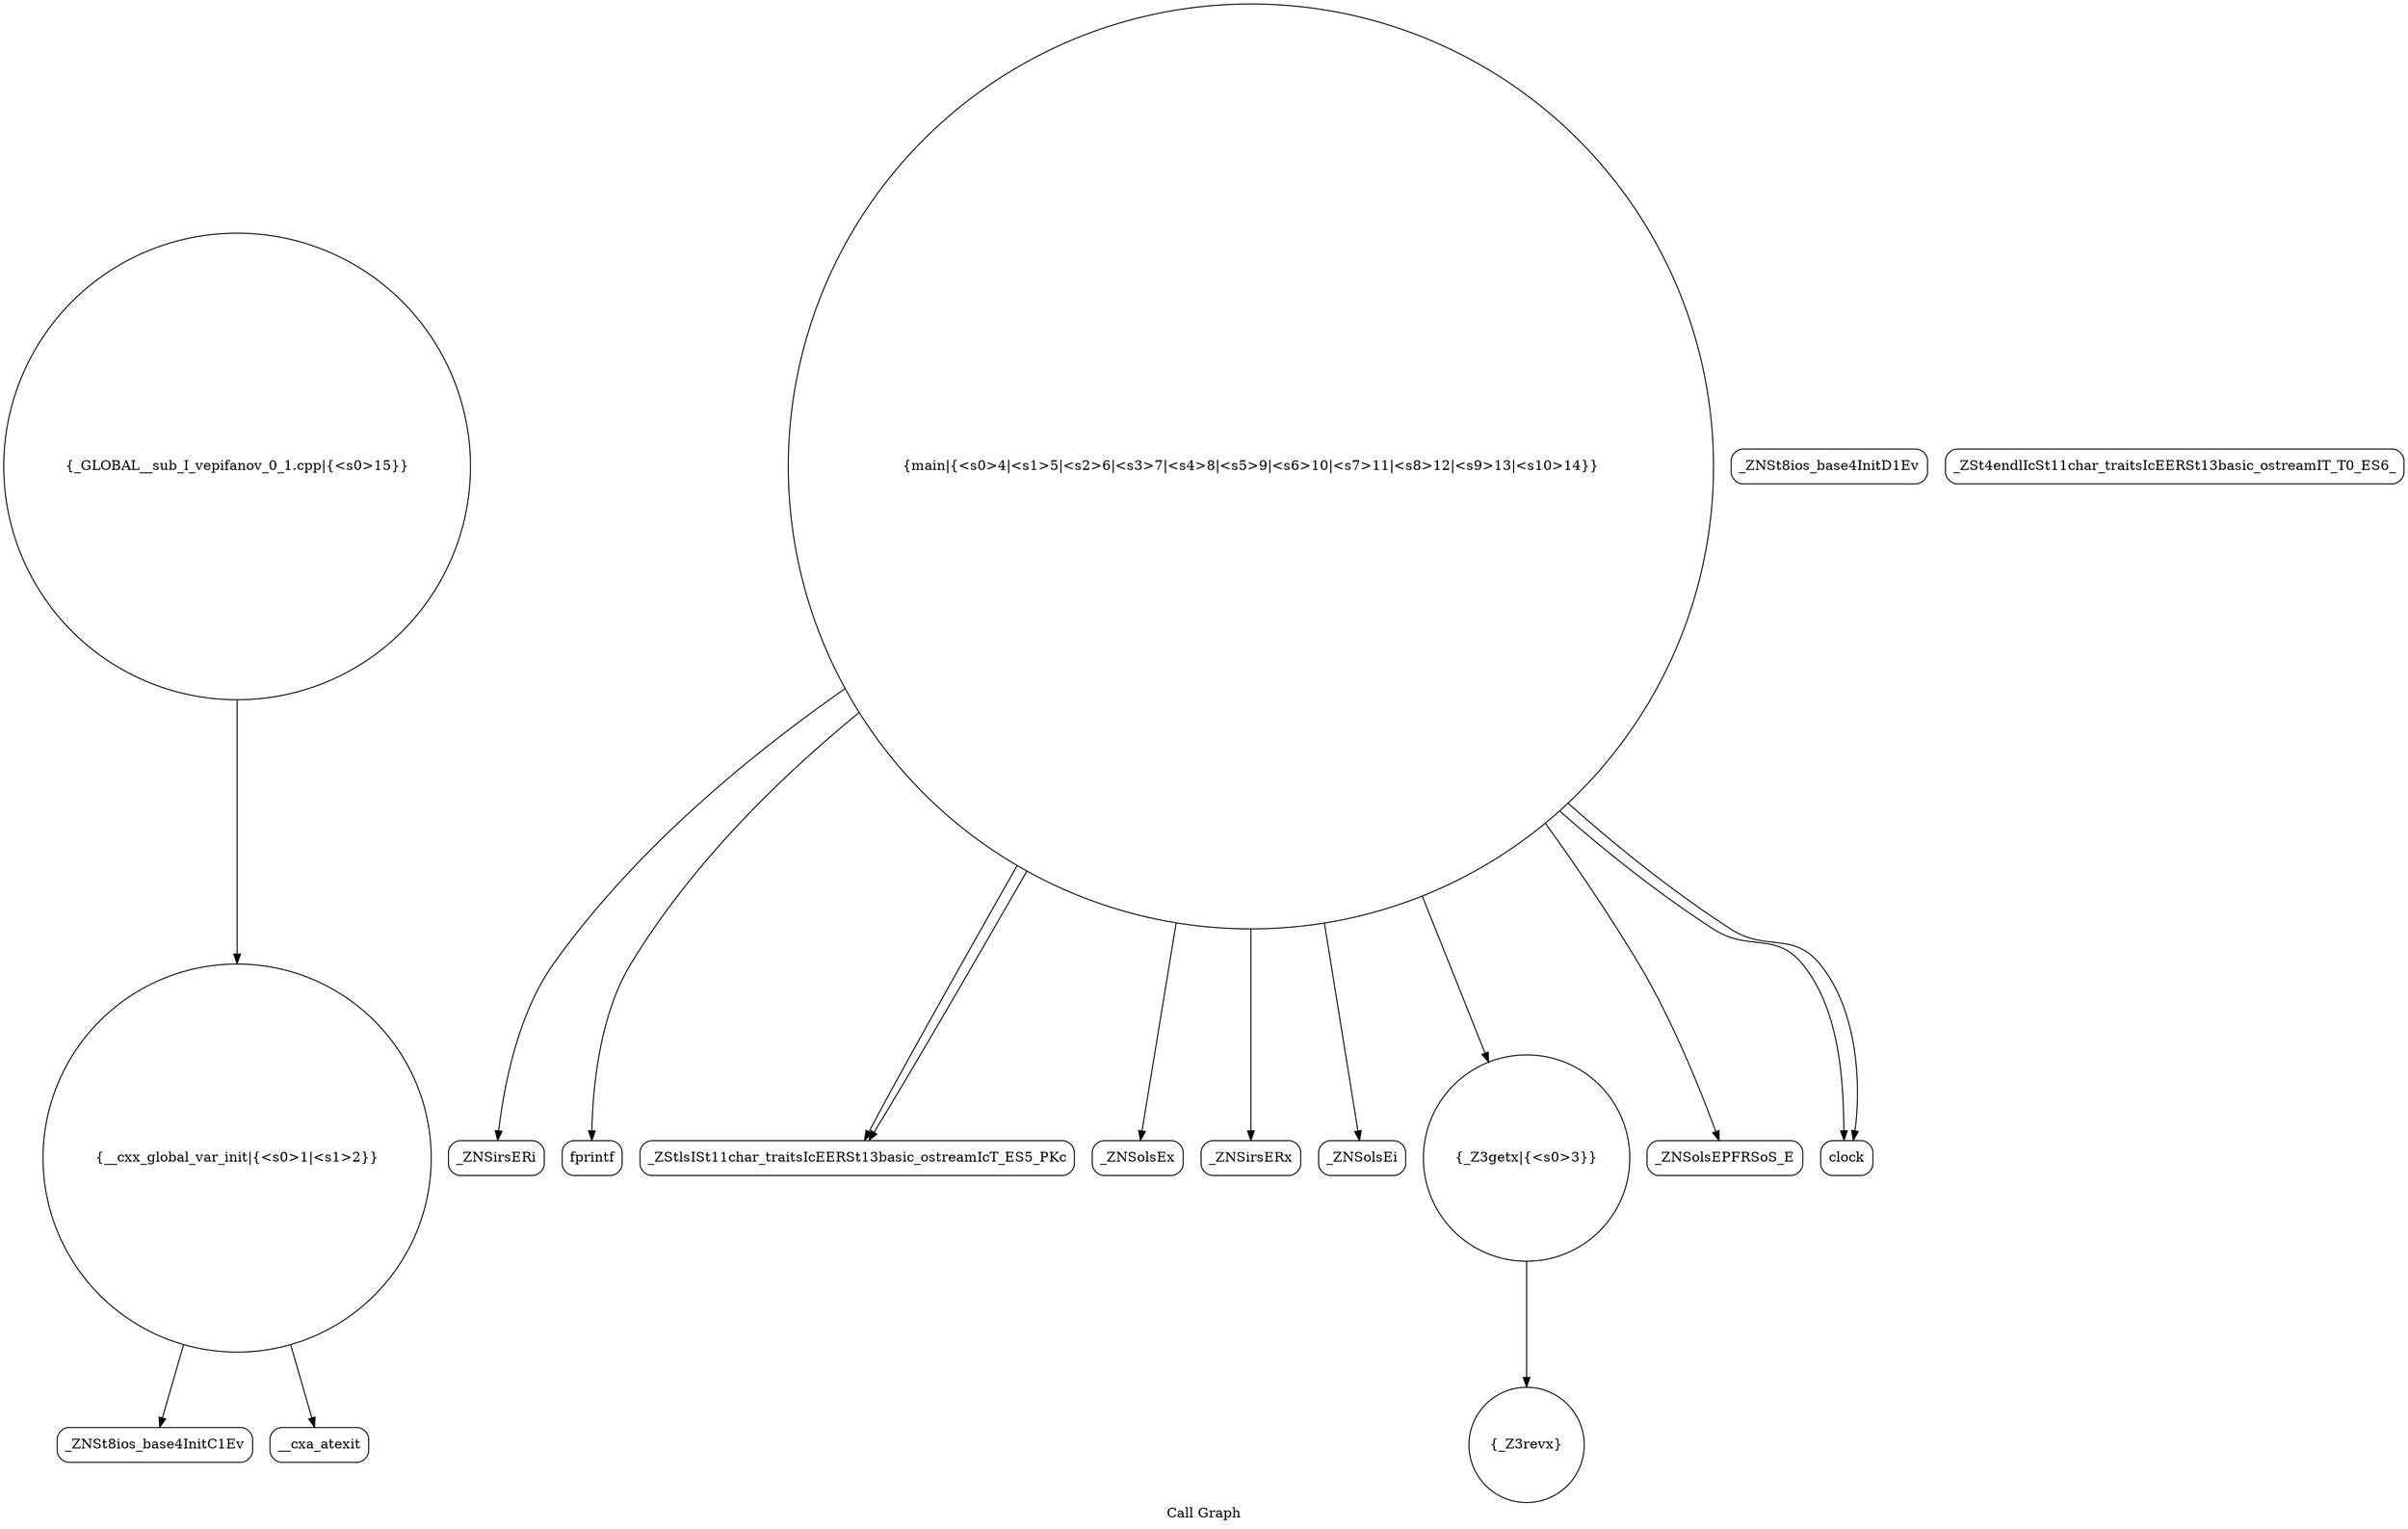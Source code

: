 digraph "Call Graph" {
	label="Call Graph";

	Node0x5575114165d0 [shape=record,shape=circle,label="{__cxx_global_var_init|{<s0>1|<s1>2}}"];
	Node0x5575114165d0:s0 -> Node0x557511416a60[color=black];
	Node0x5575114165d0:s1 -> Node0x557511416b60[color=black];
	Node0x557511416d60 [shape=record,shape=Mrecord,label="{_ZNSirsERi}"];
	Node0x5575114170e0 [shape=record,shape=Mrecord,label="{fprintf}"];
	Node0x557511416ae0 [shape=record,shape=Mrecord,label="{_ZNSt8ios_base4InitD1Ev}"];
	Node0x557511416e60 [shape=record,shape=Mrecord,label="{_ZStlsISt11char_traitsIcEERSt13basic_ostreamIcT_ES5_PKc}"];
	Node0x5575114171e0 [shape=record,shape=circle,label="{_GLOBAL__sub_I_vepifanov_0_1.cpp|{<s0>15}}"];
	Node0x5575114171e0:s0 -> Node0x5575114165d0[color=black];
	Node0x557511416be0 [shape=record,shape=circle,label="{_Z3revx}"];
	Node0x557511416f60 [shape=record,shape=Mrecord,label="{_ZNSolsEx}"];
	Node0x557511416ce0 [shape=record,shape=circle,label="{main|{<s0>4|<s1>5|<s2>6|<s3>7|<s4>8|<s5>9|<s6>10|<s7>11|<s8>12|<s9>13|<s10>14}}"];
	Node0x557511416ce0:s0 -> Node0x557511416d60[color=black];
	Node0x557511416ce0:s1 -> Node0x557511416de0[color=black];
	Node0x557511416ce0:s2 -> Node0x557511416e60[color=black];
	Node0x557511416ce0:s3 -> Node0x557511416ee0[color=black];
	Node0x557511416ce0:s4 -> Node0x557511416e60[color=black];
	Node0x557511416ce0:s5 -> Node0x557511416c60[color=black];
	Node0x557511416ce0:s6 -> Node0x557511416f60[color=black];
	Node0x557511416ce0:s7 -> Node0x557511416fe0[color=black];
	Node0x557511416ce0:s8 -> Node0x557511417160[color=black];
	Node0x557511416ce0:s9 -> Node0x557511417160[color=black];
	Node0x557511416ce0:s10 -> Node0x5575114170e0[color=black];
	Node0x557511417060 [shape=record,shape=Mrecord,label="{_ZSt4endlIcSt11char_traitsIcEERSt13basic_ostreamIT_T0_ES6_}"];
	Node0x557511416a60 [shape=record,shape=Mrecord,label="{_ZNSt8ios_base4InitC1Ev}"];
	Node0x557511416de0 [shape=record,shape=Mrecord,label="{_ZNSirsERx}"];
	Node0x557511417160 [shape=record,shape=Mrecord,label="{clock}"];
	Node0x557511416b60 [shape=record,shape=Mrecord,label="{__cxa_atexit}"];
	Node0x557511416ee0 [shape=record,shape=Mrecord,label="{_ZNSolsEi}"];
	Node0x557511416c60 [shape=record,shape=circle,label="{_Z3getx|{<s0>3}}"];
	Node0x557511416c60:s0 -> Node0x557511416be0[color=black];
	Node0x557511416fe0 [shape=record,shape=Mrecord,label="{_ZNSolsEPFRSoS_E}"];
}
